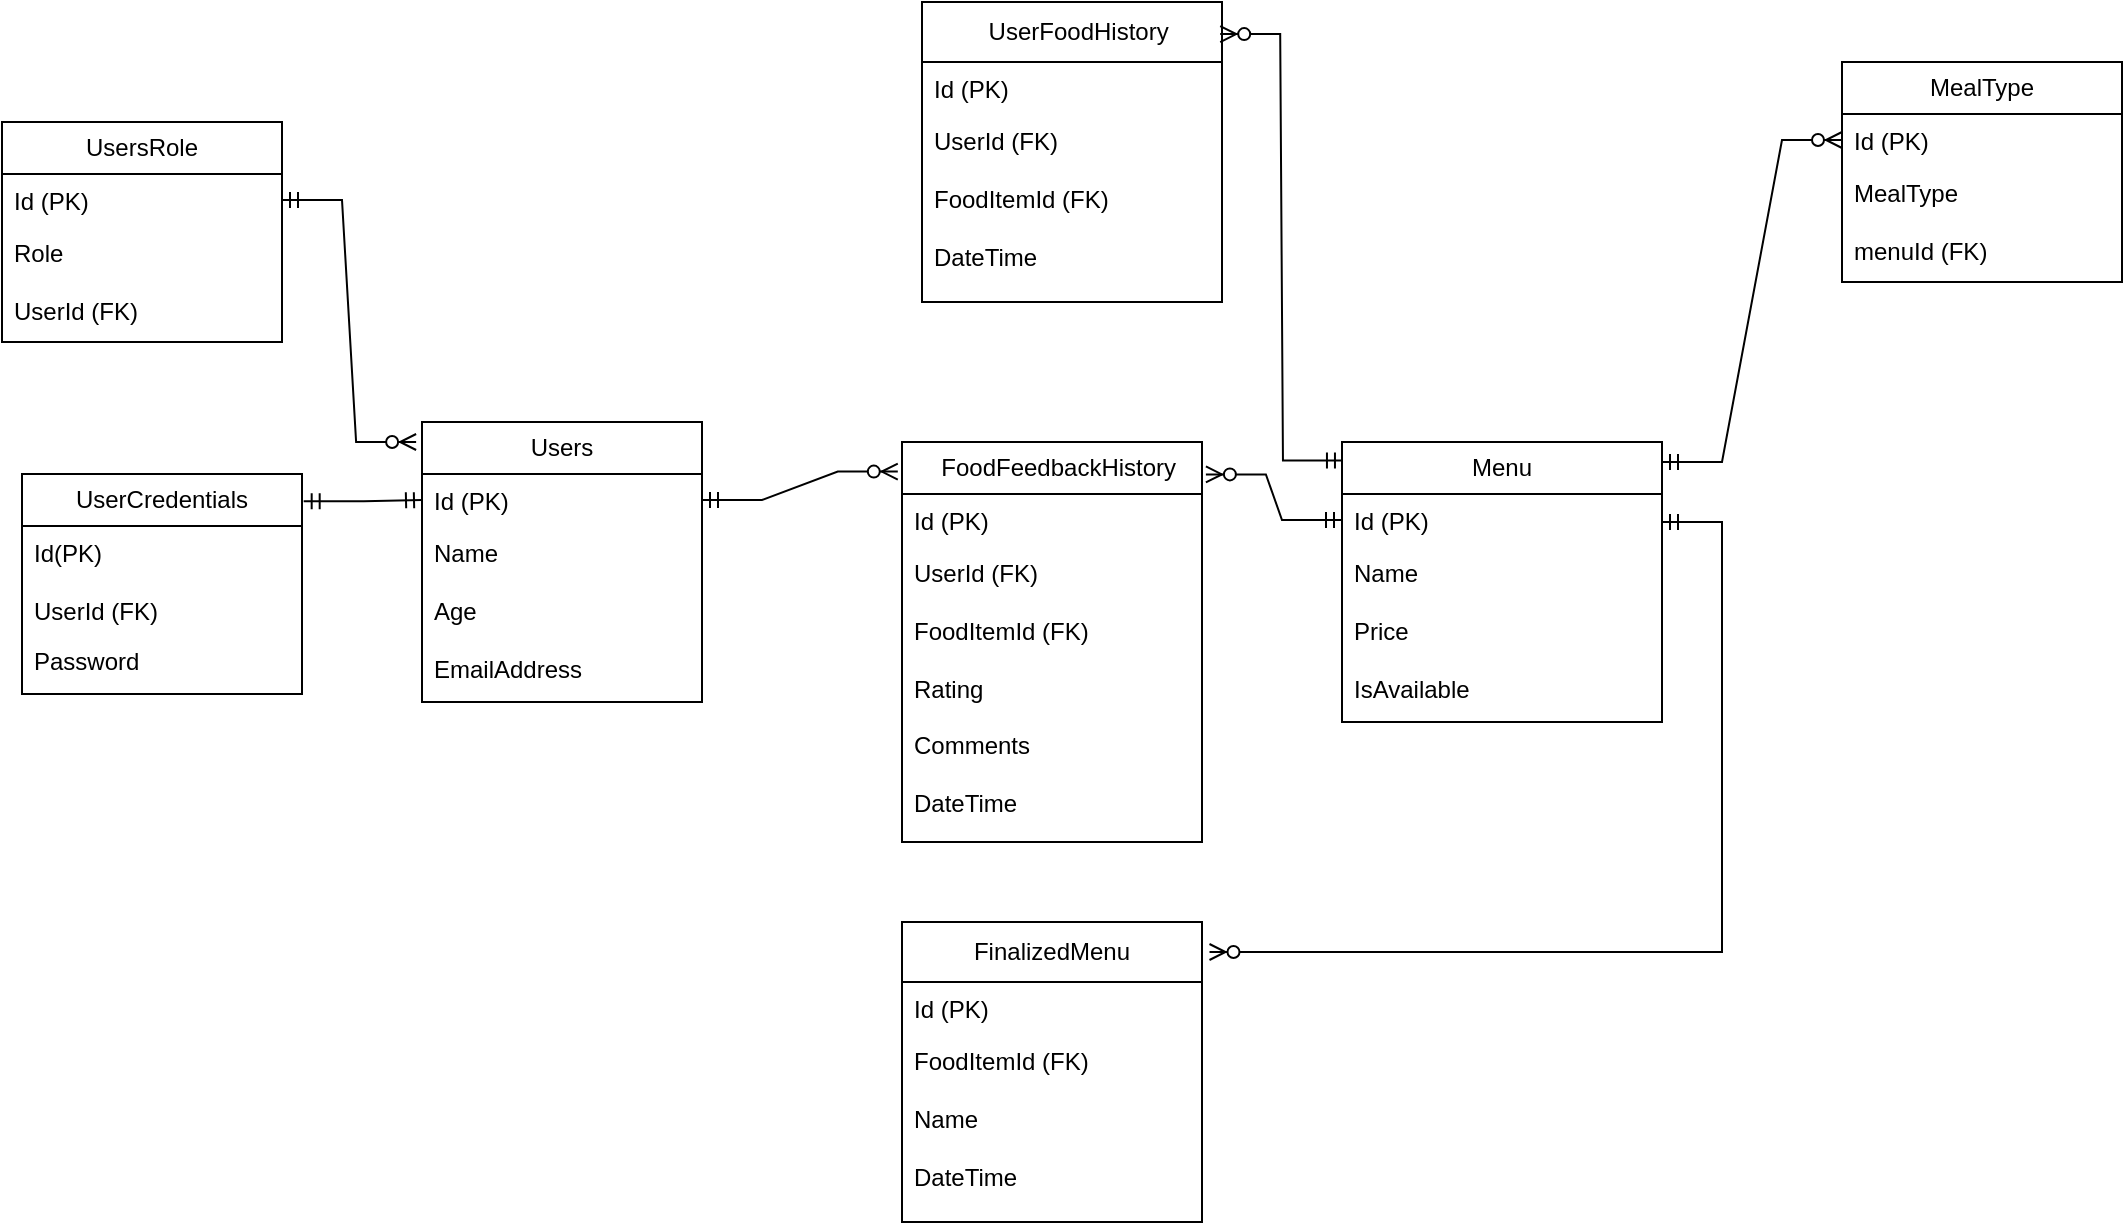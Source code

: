 <mxfile version="24.4.0" type="device">
  <diagram name="Page-1" id="oU-Ls_2aFCREJKez1NIy">
    <mxGraphModel dx="1674" dy="1944" grid="1" gridSize="10" guides="1" tooltips="1" connect="1" arrows="1" fold="1" page="1" pageScale="1" pageWidth="850" pageHeight="1100" math="0" shadow="0">
      <root>
        <mxCell id="0" />
        <mxCell id="1" parent="0" />
        <mxCell id="5007eKSaucRuR3BvJsnx-31" value="Users" style="swimlane;fontStyle=0;childLayout=stackLayout;horizontal=1;startSize=26;fillColor=none;horizontalStack=0;resizeParent=1;resizeParentMax=0;resizeLast=0;collapsible=1;marginBottom=0;whiteSpace=wrap;html=1;" parent="1" vertex="1">
          <mxGeometry x="350" y="-400" width="140" height="140" as="geometry" />
        </mxCell>
        <mxCell id="5007eKSaucRuR3BvJsnx-32" value="Id (PK)" style="text;strokeColor=none;fillColor=none;align=left;verticalAlign=top;spacingLeft=4;spacingRight=4;overflow=hidden;rotatable=0;points=[[0,0.5],[1,0.5]];portConstraint=eastwest;whiteSpace=wrap;html=1;" parent="5007eKSaucRuR3BvJsnx-31" vertex="1">
          <mxGeometry y="26" width="140" height="26" as="geometry" />
        </mxCell>
        <mxCell id="5007eKSaucRuR3BvJsnx-33" value="&lt;div&gt;&lt;span style=&quot;background-color: initial;&quot;&gt;Name&lt;/span&gt;&lt;br&gt;&lt;/div&gt;&lt;div&gt;&lt;span style=&quot;background-color: initial;&quot;&gt;&lt;br&gt;&lt;/span&gt;&lt;/div&gt;&lt;div&gt;Age&lt;/div&gt;&lt;div&gt;&lt;br&gt;&lt;/div&gt;&lt;div&gt;EmailAddress&lt;/div&gt;&lt;div&gt;&lt;br&gt;&lt;/div&gt;" style="text;strokeColor=none;fillColor=none;align=left;verticalAlign=top;spacingLeft=4;spacingRight=4;overflow=hidden;rotatable=0;points=[[0,0.5],[1,0.5]];portConstraint=eastwest;whiteSpace=wrap;html=1;" parent="5007eKSaucRuR3BvJsnx-31" vertex="1">
          <mxGeometry y="52" width="140" height="88" as="geometry" />
        </mxCell>
        <mxCell id="5007eKSaucRuR3BvJsnx-34" value="UserCredentials" style="swimlane;fontStyle=0;childLayout=stackLayout;horizontal=1;startSize=26;fillColor=none;horizontalStack=0;resizeParent=1;resizeParentMax=0;resizeLast=0;collapsible=1;marginBottom=0;whiteSpace=wrap;html=1;" parent="1" vertex="1">
          <mxGeometry x="150" y="-374" width="140" height="110" as="geometry" />
        </mxCell>
        <mxCell id="5007eKSaucRuR3BvJsnx-35" value="&lt;div&gt;Id(PK)&lt;/div&gt;&lt;div&gt;&lt;br&gt;&lt;/div&gt;UserId (FK)" style="text;strokeColor=none;fillColor=none;align=left;verticalAlign=top;spacingLeft=4;spacingRight=4;overflow=hidden;rotatable=0;points=[[0,0.5],[1,0.5]];portConstraint=eastwest;whiteSpace=wrap;html=1;" parent="5007eKSaucRuR3BvJsnx-34" vertex="1">
          <mxGeometry y="26" width="140" height="54" as="geometry" />
        </mxCell>
        <mxCell id="5007eKSaucRuR3BvJsnx-36" value="&lt;div&gt;&lt;span style=&quot;background-color: initial;&quot;&gt;Password&lt;/span&gt;&lt;br&gt;&lt;/div&gt;" style="text;strokeColor=none;fillColor=none;align=left;verticalAlign=top;spacingLeft=4;spacingRight=4;overflow=hidden;rotatable=0;points=[[0,0.5],[1,0.5]];portConstraint=eastwest;whiteSpace=wrap;html=1;" parent="5007eKSaucRuR3BvJsnx-34" vertex="1">
          <mxGeometry y="80" width="140" height="30" as="geometry" />
        </mxCell>
        <mxCell id="5007eKSaucRuR3BvJsnx-37" value="&amp;nbsp; FoodFeedbackHistory" style="swimlane;fontStyle=0;childLayout=stackLayout;horizontal=1;startSize=26;fillColor=none;horizontalStack=0;resizeParent=1;resizeParentMax=0;resizeLast=0;collapsible=1;marginBottom=0;whiteSpace=wrap;html=1;" parent="1" vertex="1">
          <mxGeometry x="590" y="-390" width="150" height="200" as="geometry" />
        </mxCell>
        <mxCell id="5007eKSaucRuR3BvJsnx-38" value="Id (PK)" style="text;strokeColor=none;fillColor=none;align=left;verticalAlign=top;spacingLeft=4;spacingRight=4;overflow=hidden;rotatable=0;points=[[0,0.5],[1,0.5]];portConstraint=eastwest;whiteSpace=wrap;html=1;" parent="5007eKSaucRuR3BvJsnx-37" vertex="1">
          <mxGeometry y="26" width="150" height="26" as="geometry" />
        </mxCell>
        <mxCell id="5007eKSaucRuR3BvJsnx-39" value="&lt;div&gt;UserId (FK)&lt;/div&gt;&lt;div&gt;&lt;br&gt;&lt;/div&gt;&lt;div&gt;FoodItemId (FK)&lt;/div&gt;&lt;div&gt;&lt;br&gt;&lt;/div&gt;&lt;div&gt;Rating&lt;br&gt;&lt;br&gt;Comments&lt;br&gt;&lt;br&gt;DateTime&lt;/div&gt;" style="text;strokeColor=none;fillColor=none;align=left;verticalAlign=top;spacingLeft=4;spacingRight=4;overflow=hidden;rotatable=0;points=[[0,0.5],[1,0.5]];portConstraint=eastwest;whiteSpace=wrap;html=1;" parent="5007eKSaucRuR3BvJsnx-37" vertex="1">
          <mxGeometry y="52" width="150" height="148" as="geometry" />
        </mxCell>
        <mxCell id="5007eKSaucRuR3BvJsnx-41" value="Menu" style="swimlane;fontStyle=0;childLayout=stackLayout;horizontal=1;startSize=26;fillColor=none;horizontalStack=0;resizeParent=1;resizeParentMax=0;resizeLast=0;collapsible=1;marginBottom=0;whiteSpace=wrap;html=1;" parent="1" vertex="1">
          <mxGeometry x="810" y="-390" width="160" height="140" as="geometry" />
        </mxCell>
        <mxCell id="5007eKSaucRuR3BvJsnx-42" value="Id (PK)" style="text;strokeColor=none;fillColor=none;align=left;verticalAlign=top;spacingLeft=4;spacingRight=4;overflow=hidden;rotatable=0;points=[[0,0.5],[1,0.5]];portConstraint=eastwest;whiteSpace=wrap;html=1;" parent="5007eKSaucRuR3BvJsnx-41" vertex="1">
          <mxGeometry y="26" width="160" height="26" as="geometry" />
        </mxCell>
        <mxCell id="5007eKSaucRuR3BvJsnx-43" value="&lt;div&gt;&lt;span style=&quot;background-color: initial;&quot;&gt;Name&lt;/span&gt;&lt;br&gt;&lt;/div&gt;&lt;div&gt;&lt;br&gt;&lt;/div&gt;&lt;div&gt;Price&lt;br&gt;&lt;br&gt;&lt;/div&gt;&lt;div&gt;&lt;div&gt;&lt;span style=&quot;background-color: initial;&quot;&gt;IsAvailable&lt;/span&gt;&lt;br&gt;&lt;/div&gt;&lt;div&gt;&lt;br&gt;&lt;/div&gt;&lt;/div&gt;" style="text;strokeColor=none;fillColor=none;align=left;verticalAlign=top;spacingLeft=4;spacingRight=4;overflow=hidden;rotatable=0;points=[[0,0.5],[1,0.5]];portConstraint=eastwest;whiteSpace=wrap;html=1;" parent="5007eKSaucRuR3BvJsnx-41" vertex="1">
          <mxGeometry y="52" width="160" height="88" as="geometry" />
        </mxCell>
        <mxCell id="5007eKSaucRuR3BvJsnx-56" value="" style="edgeStyle=entityRelationEdgeStyle;fontSize=12;html=1;endArrow=ERmandOne;startArrow=ERmandOne;rounded=0;exitX=1.006;exitY=0.124;exitDx=0;exitDy=0;exitPerimeter=0;entryX=0;entryY=0.5;entryDx=0;entryDy=0;" parent="1" source="5007eKSaucRuR3BvJsnx-34" target="5007eKSaucRuR3BvJsnx-32" edge="1">
          <mxGeometry width="100" height="100" relative="1" as="geometry">
            <mxPoint x="260.0" y="-360.98" as="sourcePoint" />
            <mxPoint x="346" y="-351" as="targetPoint" />
          </mxGeometry>
        </mxCell>
        <mxCell id="5007eKSaucRuR3BvJsnx-57" value="" style="edgeStyle=entityRelationEdgeStyle;fontSize=12;html=1;endArrow=ERzeroToMany;startArrow=ERmandOne;rounded=0;exitX=1;exitY=0.5;exitDx=0;exitDy=0;entryX=-0.014;entryY=0.074;entryDx=0;entryDy=0;entryPerimeter=0;" parent="1" source="5007eKSaucRuR3BvJsnx-32" target="5007eKSaucRuR3BvJsnx-37" edge="1">
          <mxGeometry width="100" height="100" relative="1" as="geometry">
            <mxPoint x="490" y="-369.06" as="sourcePoint" />
            <mxPoint x="586.08" y="-370.0" as="targetPoint" />
            <Array as="points">
              <mxPoint x="339.02" y="404.96" />
              <mxPoint x="586.02" y="-92.04" />
              <mxPoint x="599.02" y="-32.04" />
            </Array>
          </mxGeometry>
        </mxCell>
        <mxCell id="5007eKSaucRuR3BvJsnx-59" value="" style="edgeStyle=entityRelationEdgeStyle;fontSize=12;html=1;endArrow=ERzeroToMany;startArrow=ERmandOne;rounded=0;entryX=1.013;entryY=0.081;entryDx=0;entryDy=0;entryPerimeter=0;exitX=0;exitY=0.5;exitDx=0;exitDy=0;" parent="1" source="5007eKSaucRuR3BvJsnx-42" target="5007eKSaucRuR3BvJsnx-37" edge="1">
          <mxGeometry width="100" height="100" relative="1" as="geometry">
            <mxPoint x="837.3" y="-339.836" as="sourcePoint" />
            <mxPoint x="770" y="-340" as="targetPoint" />
          </mxGeometry>
        </mxCell>
        <mxCell id="dh0whUBilcxDu36NeOmU-1" value="&amp;nbsp; UserFoodHistory" style="swimlane;fontStyle=0;childLayout=stackLayout;horizontal=1;startSize=30;fillColor=none;horizontalStack=0;resizeParent=1;resizeParentMax=0;resizeLast=0;collapsible=1;marginBottom=0;whiteSpace=wrap;html=1;" parent="1" vertex="1">
          <mxGeometry x="600" y="-610" width="150" height="150" as="geometry" />
        </mxCell>
        <mxCell id="dh0whUBilcxDu36NeOmU-2" value="Id (PK)" style="text;strokeColor=none;fillColor=none;align=left;verticalAlign=top;spacingLeft=4;spacingRight=4;overflow=hidden;rotatable=0;points=[[0,0.5],[1,0.5]];portConstraint=eastwest;whiteSpace=wrap;html=1;" parent="dh0whUBilcxDu36NeOmU-1" vertex="1">
          <mxGeometry y="30" width="150" height="26" as="geometry" />
        </mxCell>
        <mxCell id="dh0whUBilcxDu36NeOmU-3" value="&lt;div&gt;UserId (FK)&lt;/div&gt;&lt;div&gt;&lt;br&gt;&lt;/div&gt;&lt;div&gt;FoodItemId (FK)&lt;/div&gt;&lt;div&gt;&lt;br&gt;DateTime&lt;/div&gt;" style="text;strokeColor=none;fillColor=none;align=left;verticalAlign=top;spacingLeft=4;spacingRight=4;overflow=hidden;rotatable=0;points=[[0,0.5],[1,0.5]];portConstraint=eastwest;whiteSpace=wrap;html=1;" parent="dh0whUBilcxDu36NeOmU-1" vertex="1">
          <mxGeometry y="56" width="150" height="94" as="geometry" />
        </mxCell>
        <mxCell id="dh0whUBilcxDu36NeOmU-4" value="" style="edgeStyle=entityRelationEdgeStyle;fontSize=12;html=1;endArrow=ERzeroToMany;startArrow=ERmandOne;rounded=0;entryX=0.994;entryY=0.107;entryDx=0;entryDy=0;entryPerimeter=0;exitX=0.003;exitY=0.066;exitDx=0;exitDy=0;exitPerimeter=0;" parent="1" source="5007eKSaucRuR3BvJsnx-41" target="dh0whUBilcxDu36NeOmU-1" edge="1">
          <mxGeometry width="100" height="100" relative="1" as="geometry">
            <mxPoint x="1020" y="-440" as="sourcePoint" />
            <mxPoint x="1080" y="-580" as="targetPoint" />
            <Array as="points">
              <mxPoint x="770" y="-570" />
            </Array>
          </mxGeometry>
        </mxCell>
        <mxCell id="ZURYn_NOjDs-wLqOrys4-1" value="FinalizedMenu" style="swimlane;fontStyle=0;childLayout=stackLayout;horizontal=1;startSize=30;fillColor=none;horizontalStack=0;resizeParent=1;resizeParentMax=0;resizeLast=0;collapsible=1;marginBottom=0;whiteSpace=wrap;html=1;" parent="1" vertex="1">
          <mxGeometry x="590" y="-150" width="150" height="150" as="geometry" />
        </mxCell>
        <mxCell id="ZURYn_NOjDs-wLqOrys4-2" value="Id (PK)" style="text;strokeColor=none;fillColor=none;align=left;verticalAlign=top;spacingLeft=4;spacingRight=4;overflow=hidden;rotatable=0;points=[[0,0.5],[1,0.5]];portConstraint=eastwest;whiteSpace=wrap;html=1;" parent="ZURYn_NOjDs-wLqOrys4-1" vertex="1">
          <mxGeometry y="30" width="150" height="26" as="geometry" />
        </mxCell>
        <mxCell id="ZURYn_NOjDs-wLqOrys4-3" value="&lt;div&gt;&lt;span style=&quot;background-color: initial;&quot;&gt;FoodItemId (FK)&lt;/span&gt;&lt;br&gt;&lt;/div&gt;&lt;div&gt;&lt;br&gt;Name&lt;br&gt;&lt;br&gt;DateTime&lt;br&gt;&lt;br&gt;&lt;br&gt;&lt;/div&gt;" style="text;strokeColor=none;fillColor=none;align=left;verticalAlign=top;spacingLeft=4;spacingRight=4;overflow=hidden;rotatable=0;points=[[0,0.5],[1,0.5]];portConstraint=eastwest;whiteSpace=wrap;html=1;" parent="ZURYn_NOjDs-wLqOrys4-1" vertex="1">
          <mxGeometry y="56" width="150" height="94" as="geometry" />
        </mxCell>
        <mxCell id="ZURYn_NOjDs-wLqOrys4-4" value="" style="edgeStyle=entityRelationEdgeStyle;fontSize=12;html=1;endArrow=ERzeroToMany;startArrow=ERmandOne;rounded=0;entryX=1.025;entryY=0.1;entryDx=0;entryDy=0;entryPerimeter=0;" parent="1" target="ZURYn_NOjDs-wLqOrys4-1" edge="1">
          <mxGeometry width="100" height="100" relative="1" as="geometry">
            <mxPoint x="970" y="-350" as="sourcePoint" />
            <mxPoint x="1070" y="-450" as="targetPoint" />
          </mxGeometry>
        </mxCell>
        <mxCell id="_idjuOaQeO3oK_WyLhx9-1" value="UsersRole" style="swimlane;fontStyle=0;childLayout=stackLayout;horizontal=1;startSize=26;fillColor=none;horizontalStack=0;resizeParent=1;resizeParentMax=0;resizeLast=0;collapsible=1;marginBottom=0;whiteSpace=wrap;html=1;" parent="1" vertex="1">
          <mxGeometry x="140" y="-550" width="140" height="110" as="geometry" />
        </mxCell>
        <mxCell id="_idjuOaQeO3oK_WyLhx9-2" value="Id (PK)" style="text;strokeColor=none;fillColor=none;align=left;verticalAlign=top;spacingLeft=4;spacingRight=4;overflow=hidden;rotatable=0;points=[[0,0.5],[1,0.5]];portConstraint=eastwest;whiteSpace=wrap;html=1;" parent="_idjuOaQeO3oK_WyLhx9-1" vertex="1">
          <mxGeometry y="26" width="140" height="26" as="geometry" />
        </mxCell>
        <mxCell id="_idjuOaQeO3oK_WyLhx9-3" value="&lt;div&gt;&lt;span style=&quot;background-color: initial;&quot;&gt;Role&amp;nbsp;&lt;/span&gt;&lt;br&gt;&lt;/div&gt;&lt;div&gt;&lt;br&gt;&lt;div&gt;UserId (FK)&lt;/div&gt;&lt;/div&gt;&lt;div&gt;&lt;br&gt;&lt;/div&gt;" style="text;strokeColor=none;fillColor=none;align=left;verticalAlign=top;spacingLeft=4;spacingRight=4;overflow=hidden;rotatable=0;points=[[0,0.5],[1,0.5]];portConstraint=eastwest;whiteSpace=wrap;html=1;" parent="_idjuOaQeO3oK_WyLhx9-1" vertex="1">
          <mxGeometry y="52" width="140" height="58" as="geometry" />
        </mxCell>
        <mxCell id="_idjuOaQeO3oK_WyLhx9-4" value="" style="edgeStyle=entityRelationEdgeStyle;fontSize=12;html=1;endArrow=ERzeroToMany;startArrow=ERmandOne;rounded=0;entryX=-0.021;entryY=0.071;entryDx=0;entryDy=0;entryPerimeter=0;exitX=1;exitY=0.5;exitDx=0;exitDy=0;" parent="1" source="_idjuOaQeO3oK_WyLhx9-2" edge="1">
          <mxGeometry width="100" height="100" relative="1" as="geometry">
            <mxPoint x="350" y="-560.94" as="sourcePoint" />
            <mxPoint x="347.06" y="-390.0" as="targetPoint" />
          </mxGeometry>
        </mxCell>
        <mxCell id="_idjuOaQeO3oK_WyLhx9-5" value="MealType" style="swimlane;fontStyle=0;childLayout=stackLayout;horizontal=1;startSize=26;fillColor=none;horizontalStack=0;resizeParent=1;resizeParentMax=0;resizeLast=0;collapsible=1;marginBottom=0;whiteSpace=wrap;html=1;" parent="1" vertex="1">
          <mxGeometry x="1060" y="-580" width="140" height="110" as="geometry" />
        </mxCell>
        <mxCell id="_idjuOaQeO3oK_WyLhx9-6" value="Id (PK)" style="text;strokeColor=none;fillColor=none;align=left;verticalAlign=top;spacingLeft=4;spacingRight=4;overflow=hidden;rotatable=0;points=[[0,0.5],[1,0.5]];portConstraint=eastwest;whiteSpace=wrap;html=1;" parent="_idjuOaQeO3oK_WyLhx9-5" vertex="1">
          <mxGeometry y="26" width="140" height="26" as="geometry" />
        </mxCell>
        <mxCell id="_idjuOaQeO3oK_WyLhx9-7" value="&lt;div&gt;&lt;span style=&quot;background-color: initial;&quot;&gt;MealType&amp;nbsp;&lt;/span&gt;&lt;br&gt;&lt;/div&gt;&lt;div&gt;&lt;br&gt;&lt;div&gt;menuId (FK)&lt;/div&gt;&lt;/div&gt;&lt;div&gt;&lt;br&gt;&lt;/div&gt;" style="text;strokeColor=none;fillColor=none;align=left;verticalAlign=top;spacingLeft=4;spacingRight=4;overflow=hidden;rotatable=0;points=[[0,0.5],[1,0.5]];portConstraint=eastwest;whiteSpace=wrap;html=1;" parent="_idjuOaQeO3oK_WyLhx9-5" vertex="1">
          <mxGeometry y="52" width="140" height="58" as="geometry" />
        </mxCell>
        <mxCell id="_idjuOaQeO3oK_WyLhx9-8" value="" style="edgeStyle=entityRelationEdgeStyle;fontSize=12;html=1;endArrow=ERzeroToMany;startArrow=ERmandOne;rounded=0;entryX=0;entryY=0.5;entryDx=0;entryDy=0;" parent="1" target="_idjuOaQeO3oK_WyLhx9-6" edge="1">
          <mxGeometry width="100" height="100" relative="1" as="geometry">
            <mxPoint x="970" y="-380" as="sourcePoint" />
            <mxPoint x="1070" y="-480" as="targetPoint" />
          </mxGeometry>
        </mxCell>
      </root>
    </mxGraphModel>
  </diagram>
</mxfile>
